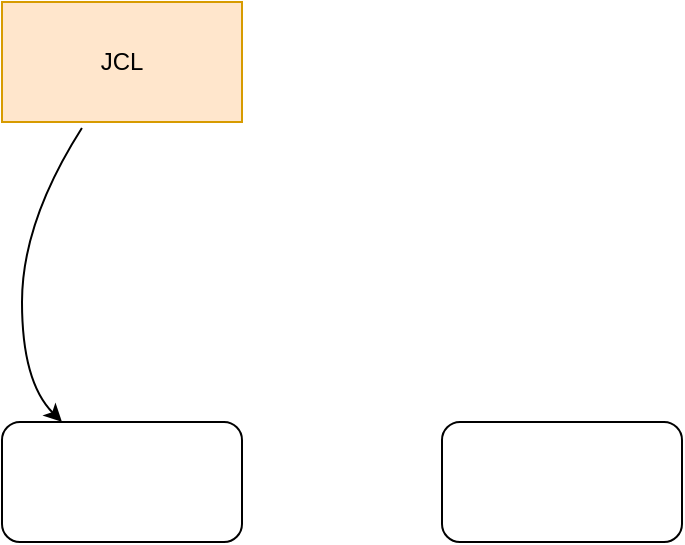 <mxfile version="13.7.3" type="github"><diagram id="8h88vxxlQ1sQdCyAIZ7l" name="Page-1"><mxGraphModel dx="1422" dy="762" grid="1" gridSize="10" guides="1" tooltips="1" connect="1" arrows="1" fold="1" page="1" pageScale="1" pageWidth="1169" pageHeight="1654" math="0" shadow="0"><root><mxCell id="0"/><mxCell id="1" parent="0"/><mxCell id="I_l_2-YUI2agK5BdquFB-1" value="JCL" style="rounded=0;whiteSpace=wrap;html=1;fillColor=#ffe6cc;strokeColor=#d79b00;" vertex="1" parent="1"><mxGeometry x="260" y="180" width="120" height="60" as="geometry"/></mxCell><mxCell id="I_l_2-YUI2agK5BdquFB-2" value="" style="rounded=1;whiteSpace=wrap;html=1;" vertex="1" parent="1"><mxGeometry x="260" y="390" width="120" height="60" as="geometry"/></mxCell><mxCell id="I_l_2-YUI2agK5BdquFB-3" value="" style="rounded=1;whiteSpace=wrap;html=1;" vertex="1" parent="1"><mxGeometry x="480" y="390" width="120" height="60" as="geometry"/></mxCell><mxCell id="I_l_2-YUI2agK5BdquFB-4" value="" style="curved=1;endArrow=classic;html=1;exitX=0.333;exitY=1.05;exitDx=0;exitDy=0;exitPerimeter=0;entryX=0.25;entryY=0;entryDx=0;entryDy=0;" edge="1" parent="1" source="I_l_2-YUI2agK5BdquFB-1" target="I_l_2-YUI2agK5BdquFB-2"><mxGeometry width="50" height="50" relative="1" as="geometry"><mxPoint x="274" y="500" as="sourcePoint"/><mxPoint x="474" y="350" as="targetPoint"/><Array as="points"><mxPoint x="270" y="290"/><mxPoint x="270" y="370"/></Array></mxGeometry></mxCell></root></mxGraphModel></diagram></mxfile>